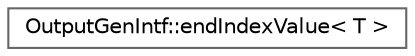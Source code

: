 digraph "Graphical Class Hierarchy"
{
 // INTERACTIVE_SVG=YES
 // LATEX_PDF_SIZE
  bgcolor="transparent";
  edge [fontname=Helvetica,fontsize=10,labelfontname=Helvetica,labelfontsize=10];
  node [fontname=Helvetica,fontsize=10,shape=box,height=0.2,width=0.4];
  rankdir="LR";
  Node0 [label="OutputGenIntf::endIndexValue\< T \>",height=0.2,width=0.4,color="grey40", fillcolor="white", style="filled",URL="$df/dd6/struct_output_gen_intf_1_1end_index_value.html",tooltip=" "];
}
